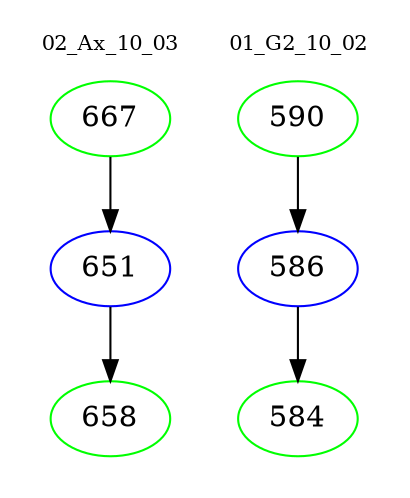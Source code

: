 digraph{
subgraph cluster_0 {
color = white
label = "02_Ax_10_03";
fontsize=10;
T0_667 [label="667", color="green"]
T0_667 -> T0_651 [color="black"]
T0_651 [label="651", color="blue"]
T0_651 -> T0_658 [color="black"]
T0_658 [label="658", color="green"]
}
subgraph cluster_1 {
color = white
label = "01_G2_10_02";
fontsize=10;
T1_590 [label="590", color="green"]
T1_590 -> T1_586 [color="black"]
T1_586 [label="586", color="blue"]
T1_586 -> T1_584 [color="black"]
T1_584 [label="584", color="green"]
}
}
